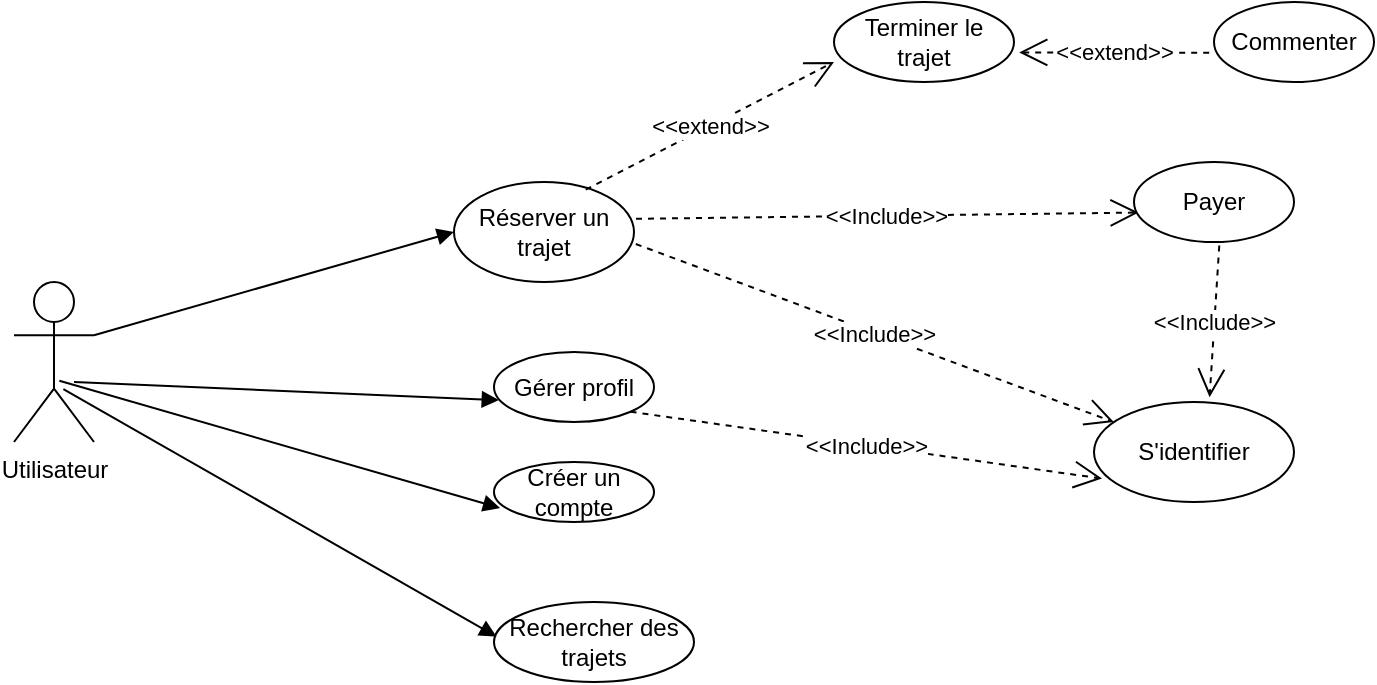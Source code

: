 <mxfile version="21.6.5" type="device">
  <diagram name="Page-1" id="5xNaYsU_RXbuywhPb69W">
    <mxGraphModel dx="971" dy="572" grid="1" gridSize="10" guides="1" tooltips="1" connect="1" arrows="1" fold="1" page="1" pageScale="1" pageWidth="827" pageHeight="1169" math="0" shadow="0">
      <root>
        <mxCell id="0" />
        <mxCell id="1" parent="0" />
        <mxCell id="a9vUjYVIS8MMW9jVBSYw-1" value="&lt;div&gt;Utilisateur&lt;/div&gt;" style="shape=umlActor;verticalLabelPosition=bottom;verticalAlign=top;html=1;rotation=0;" parent="1" vertex="1">
          <mxGeometry x="30" y="220" width="40" height="80" as="geometry" />
        </mxCell>
        <mxCell id="a9vUjYVIS8MMW9jVBSYw-4" value="Gérer profil" style="ellipse;whiteSpace=wrap;html=1;" parent="1" vertex="1">
          <mxGeometry x="270" y="255" width="80" height="35" as="geometry" />
        </mxCell>
        <mxCell id="a9vUjYVIS8MMW9jVBSYw-5" value="" style="html=1;verticalAlign=bottom;endArrow=block;curved=0;rounded=0;exitX=1;exitY=0.333;exitDx=0;exitDy=0;exitPerimeter=0;entryX=0;entryY=0.5;entryDx=0;entryDy=0;" parent="1" source="a9vUjYVIS8MMW9jVBSYw-1" target="a9vUjYVIS8MMW9jVBSYw-7" edge="1">
          <mxGeometry width="80" relative="1" as="geometry">
            <mxPoint x="125" y="280" as="sourcePoint" />
            <mxPoint x="190" y="290" as="targetPoint" />
          </mxGeometry>
        </mxCell>
        <mxCell id="a9vUjYVIS8MMW9jVBSYw-7" value="Réserver un trajet" style="ellipse;whiteSpace=wrap;html=1;" parent="1" vertex="1">
          <mxGeometry x="250" y="170" width="90" height="50" as="geometry" />
        </mxCell>
        <mxCell id="a9vUjYVIS8MMW9jVBSYw-9" value="" style="html=1;verticalAlign=bottom;endArrow=block;curved=0;rounded=0;entryX=0.03;entryY=0.687;entryDx=0;entryDy=0;entryPerimeter=0;" parent="1" target="a9vUjYVIS8MMW9jVBSYw-4" edge="1">
          <mxGeometry width="80" relative="1" as="geometry">
            <mxPoint x="60" y="270" as="sourcePoint" />
            <mxPoint x="270" y="205" as="targetPoint" />
          </mxGeometry>
        </mxCell>
        <mxCell id="a9vUjYVIS8MMW9jVBSYw-16" value="S&#39;identifier" style="ellipse;whiteSpace=wrap;html=1;" parent="1" vertex="1">
          <mxGeometry x="570" y="280" width="100" height="50" as="geometry" />
        </mxCell>
        <mxCell id="a9vUjYVIS8MMW9jVBSYw-17" value="&amp;lt;&amp;lt;Include&amp;gt;&amp;gt;" style="endArrow=open;endSize=12;dashed=1;html=1;rounded=0;exitX=1;exitY=1;exitDx=0;exitDy=0;entryX=0.04;entryY=0.766;entryDx=0;entryDy=0;entryPerimeter=0;" parent="1" source="a9vUjYVIS8MMW9jVBSYw-4" target="a9vUjYVIS8MMW9jVBSYw-16" edge="1">
          <mxGeometry x="0.001" width="160" relative="1" as="geometry">
            <mxPoint x="270" y="290" as="sourcePoint" />
            <mxPoint x="430" y="290" as="targetPoint" />
            <mxPoint as="offset" />
          </mxGeometry>
        </mxCell>
        <mxCell id="a9vUjYVIS8MMW9jVBSYw-18" value="&amp;lt;&amp;lt;Include&amp;gt;&amp;gt;" style="endArrow=open;endSize=12;dashed=1;html=1;rounded=0;exitX=1.01;exitY=0.62;exitDx=0;exitDy=0;exitPerimeter=0;" parent="1" source="a9vUjYVIS8MMW9jVBSYw-7" target="a9vUjYVIS8MMW9jVBSYw-16" edge="1">
          <mxGeometry x="0.001" width="160" relative="1" as="geometry">
            <mxPoint x="350" y="265" as="sourcePoint" />
            <mxPoint x="560" y="290" as="targetPoint" />
            <mxPoint as="offset" />
          </mxGeometry>
        </mxCell>
        <mxCell id="a9vUjYVIS8MMW9jVBSYw-28" value="Créer un compte" style="ellipse;whiteSpace=wrap;html=1;" parent="1" vertex="1">
          <mxGeometry x="270" y="310" width="80" height="30" as="geometry" />
        </mxCell>
        <mxCell id="a9vUjYVIS8MMW9jVBSYw-30" value="" style="html=1;verticalAlign=bottom;endArrow=block;curved=0;rounded=0;entryX=0.038;entryY=0.767;entryDx=0;entryDy=0;entryPerimeter=0;exitX=0.567;exitY=0.617;exitDx=0;exitDy=0;exitPerimeter=0;" parent="1" source="a9vUjYVIS8MMW9jVBSYw-1" target="a9vUjYVIS8MMW9jVBSYw-28" edge="1">
          <mxGeometry width="80" relative="1" as="geometry">
            <mxPoint x="134" y="204" as="sourcePoint" />
            <mxPoint x="272" y="329" as="targetPoint" />
          </mxGeometry>
        </mxCell>
        <mxCell id="a9vUjYVIS8MMW9jVBSYw-32" value="Rechercher des trajets" style="ellipse;whiteSpace=wrap;html=1;" parent="1" vertex="1">
          <mxGeometry x="270" y="380" width="100" height="40" as="geometry" />
        </mxCell>
        <mxCell id="a9vUjYVIS8MMW9jVBSYw-33" value="" style="html=1;verticalAlign=bottom;endArrow=block;curved=0;rounded=0;entryX=0.013;entryY=0.433;entryDx=0;entryDy=0;entryPerimeter=0;exitX=0.617;exitY=0.669;exitDx=0;exitDy=0;exitPerimeter=0;" parent="1" source="a9vUjYVIS8MMW9jVBSYw-1" target="a9vUjYVIS8MMW9jVBSYw-32" edge="1">
          <mxGeometry width="80" relative="1" as="geometry">
            <mxPoint x="127" y="317" as="sourcePoint" />
            <mxPoint x="273" y="333" as="targetPoint" />
          </mxGeometry>
        </mxCell>
        <mxCell id="a9vUjYVIS8MMW9jVBSYw-37" value="&amp;lt;&amp;lt;Include&amp;gt;&amp;gt;" style="endArrow=open;endSize=12;dashed=1;html=1;rounded=0;entryX=0.029;entryY=0.632;entryDx=0;entryDy=0;entryPerimeter=0;exitX=1.011;exitY=0.368;exitDx=0;exitDy=0;exitPerimeter=0;" parent="1" source="a9vUjYVIS8MMW9jVBSYw-7" target="a9vUjYVIS8MMW9jVBSYw-38" edge="1">
          <mxGeometry width="160" relative="1" as="geometry">
            <mxPoint x="350" y="163" as="sourcePoint" />
            <mxPoint x="420" y="110" as="targetPoint" />
          </mxGeometry>
        </mxCell>
        <mxCell id="a9vUjYVIS8MMW9jVBSYw-38" value="Payer" style="ellipse;whiteSpace=wrap;html=1;" parent="1" vertex="1">
          <mxGeometry x="590" y="160" width="80" height="40" as="geometry" />
        </mxCell>
        <mxCell id="a9vUjYVIS8MMW9jVBSYw-39" value="&amp;lt;&amp;lt;Include&amp;gt;&amp;gt;" style="endArrow=open;endSize=12;dashed=1;html=1;rounded=0;exitX=0.533;exitY=1.044;exitDx=0;exitDy=0;entryX=0.578;entryY=-0.048;entryDx=0;entryDy=0;entryPerimeter=0;exitPerimeter=0;" parent="1" source="a9vUjYVIS8MMW9jVBSYw-38" target="a9vUjYVIS8MMW9jVBSYw-16" edge="1">
          <mxGeometry width="160" relative="1" as="geometry">
            <mxPoint x="350" y="163" as="sourcePoint" />
            <mxPoint x="470" y="203" as="targetPoint" />
          </mxGeometry>
        </mxCell>
        <mxCell id="a9vUjYVIS8MMW9jVBSYw-48" value="&lt;div&gt;Commenter&lt;/div&gt;" style="ellipse;whiteSpace=wrap;html=1;" parent="1" vertex="1">
          <mxGeometry x="630" y="80" width="80" height="40" as="geometry" />
        </mxCell>
        <mxCell id="a9vUjYVIS8MMW9jVBSYw-56" value="&amp;lt;&amp;lt;extend&amp;gt;&amp;gt;" style="endArrow=open;endSize=12;dashed=1;html=1;rounded=0;entryX=1.029;entryY=0.63;entryDx=0;entryDy=0;entryPerimeter=0;exitX=-0.03;exitY=0.635;exitDx=0;exitDy=0;exitPerimeter=0;" parent="1" source="a9vUjYVIS8MMW9jVBSYw-48" target="a9vUjYVIS8MMW9jVBSYw-59" edge="1">
          <mxGeometry width="160" relative="1" as="geometry">
            <mxPoint x="511" y="58" as="sourcePoint" />
            <mxPoint x="307" y="197" as="targetPoint" />
          </mxGeometry>
        </mxCell>
        <mxCell id="a9vUjYVIS8MMW9jVBSYw-59" value="&lt;div&gt;Terminer le trajet&lt;/div&gt;" style="ellipse;whiteSpace=wrap;html=1;" parent="1" vertex="1">
          <mxGeometry x="440" y="80" width="90" height="40" as="geometry" />
        </mxCell>
        <mxCell id="a9vUjYVIS8MMW9jVBSYw-64" value="&amp;lt;&amp;lt;extend&amp;gt;&amp;gt;" style="endArrow=open;endSize=12;dashed=1;html=1;rounded=0;exitX=0.732;exitY=0.076;exitDx=0;exitDy=0;exitPerimeter=0;" parent="1" source="a9vUjYVIS8MMW9jVBSYw-7" edge="1">
          <mxGeometry width="160" relative="1" as="geometry">
            <mxPoint x="340" y="110" as="sourcePoint" />
            <mxPoint x="440" y="110" as="targetPoint" />
          </mxGeometry>
        </mxCell>
      </root>
    </mxGraphModel>
  </diagram>
</mxfile>
